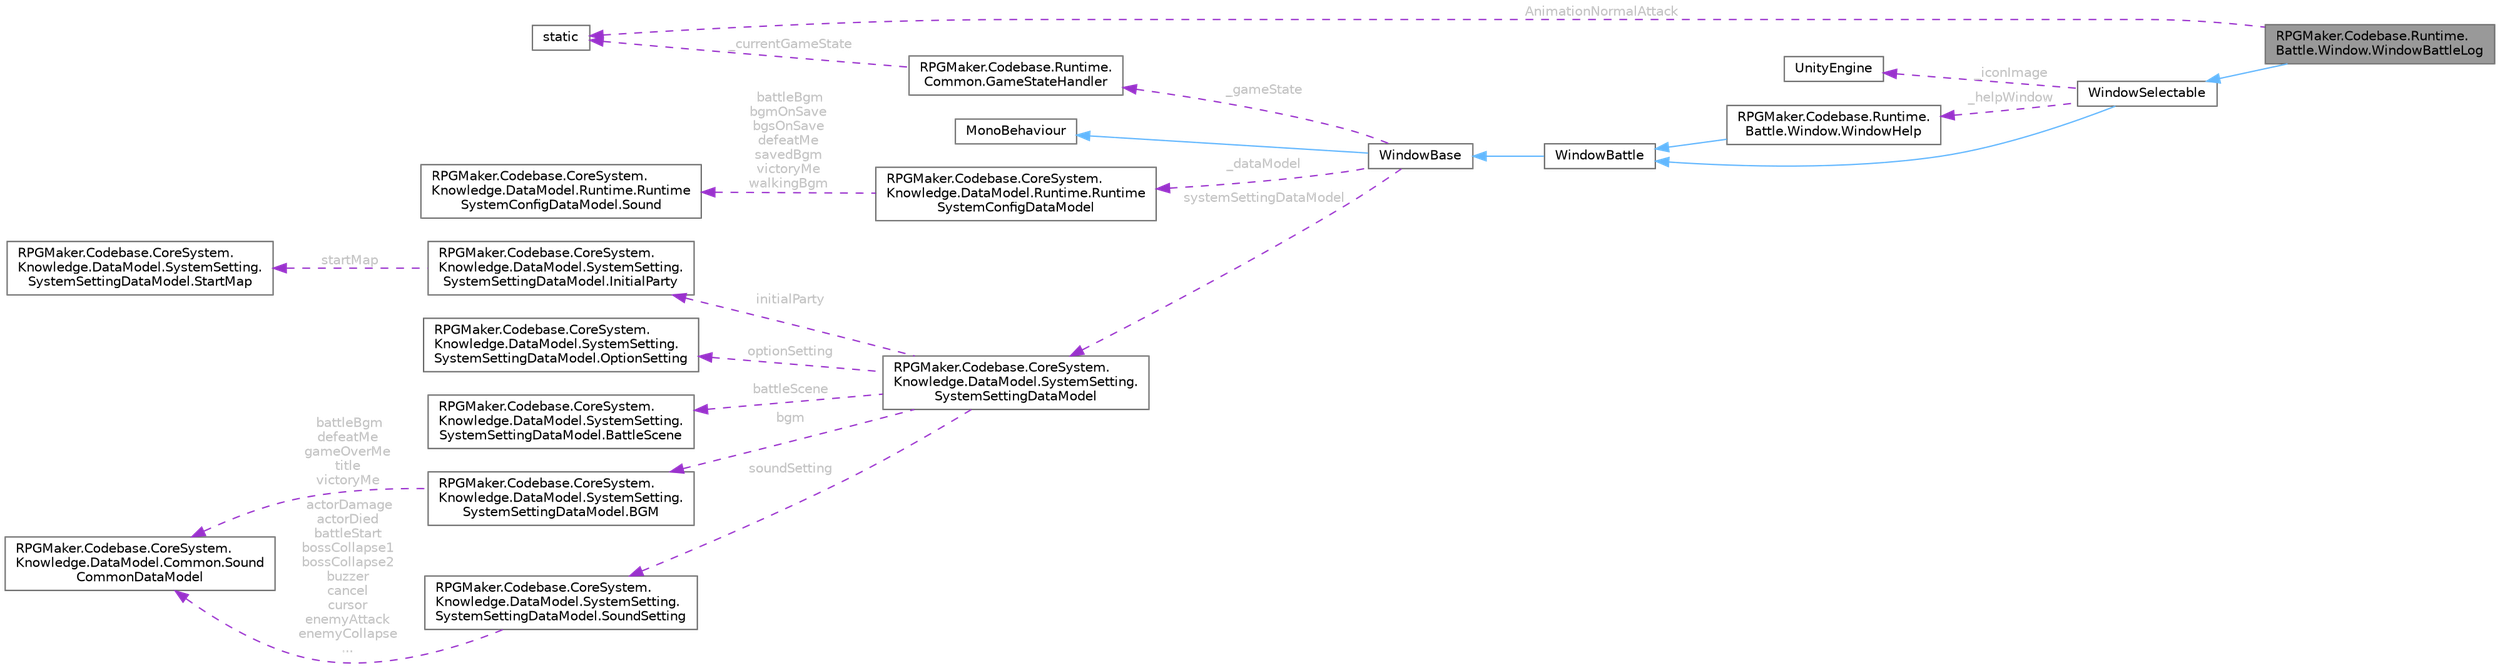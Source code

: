 digraph "RPGMaker.Codebase.Runtime.Battle.Window.WindowBattleLog"
{
 // LATEX_PDF_SIZE
  bgcolor="transparent";
  edge [fontname=Helvetica,fontsize=10,labelfontname=Helvetica,labelfontsize=10];
  node [fontname=Helvetica,fontsize=10,shape=box,height=0.2,width=0.4];
  rankdir="LR";
  Node1 [id="Node000001",label="RPGMaker.Codebase.Runtime.\lBattle.Window.WindowBattleLog",height=0.2,width=0.4,color="gray40", fillcolor="grey60", style="filled", fontcolor="black",tooltip="😁 戦闘ログのウィンドウ このウィンドウのメソッドの多くは、push() によって _methods プロパティに保存され順次実行される メッセージの表示だけではなく、サイドビューのアクションなども処理..."];
  Node2 -> Node1 [id="edge1_Node000001_Node000002",dir="back",color="steelblue1",style="solid",tooltip=" "];
  Node2 [id="Node000002",label="WindowSelectable",height=0.2,width=0.4,color="gray40", fillcolor="white", style="filled",URL="$dd/d48/class_r_p_g_maker_1_1_codebase_1_1_runtime_1_1_battle_1_1_window_1_1_window_selectable.html",tooltip="😁 コマンドカーソルの移動やスクロールを行うウィンドウ"];
  Node3 -> Node2 [id="edge2_Node000002_Node000003",dir="back",color="steelblue1",style="solid",tooltip=" "];
  Node3 [id="Node000003",label="WindowBattle",height=0.2,width=0.4,color="gray40", fillcolor="white", style="filled",URL="$d1/d3a/class_r_p_g_maker_1_1_codebase_1_1_runtime_1_1_battle_1_1_window_1_1_window_battle.html",tooltip="😁 メッセージやステータスなどを描くためのメソッドを多く持つ、ウィンドウオブジェクト MV の Winow_Base Unite では Prefab を利用するため、ほとんどの処理が不要"];
  Node4 -> Node3 [id="edge3_Node000003_Node000004",dir="back",color="steelblue1",style="solid",tooltip=" "];
  Node4 [id="Node000004",label="WindowBase",height=0.2,width=0.4,color="gray40", fillcolor="white", style="filled",URL="$d4/d52/class_r_p_g_maker_1_1_codebase_1_1_runtime_1_1_common_1_1_window_base.html",tooltip="😁 ウィンドウ・ベース"];
  Node5 -> Node4 [id="edge4_Node000004_Node000005",dir="back",color="steelblue1",style="solid",tooltip=" "];
  Node5 [id="Node000005",label="MonoBehaviour",height=0.2,width=0.4,color="gray40", fillcolor="white", style="filled",tooltip=" "];
  Node6 -> Node4 [id="edge5_Node000004_Node000006",dir="back",color="darkorchid3",style="dashed",tooltip=" ",label=" _gameState",fontcolor="grey" ];
  Node6 [id="Node000006",label="RPGMaker.Codebase.Runtime.\lCommon.GameStateHandler",height=0.2,width=0.4,color="gray40", fillcolor="white", style="filled",URL="$de/d2c/class_r_p_g_maker_1_1_codebase_1_1_runtime_1_1_common_1_1_game_state_handler.html",tooltip="😁 ゲーム実行中の、ゲームの状態を保持するクラス"];
  Node7 -> Node6 [id="edge6_Node000006_Node000007",dir="back",color="darkorchid3",style="dashed",tooltip=" ",label=" _currentGameState",fontcolor="grey" ];
  Node7 [id="Node000007",label="static",height=0.2,width=0.4,color="gray40", fillcolor="white", style="filled",tooltip=" "];
  Node8 -> Node4 [id="edge7_Node000004_Node000008",dir="back",color="darkorchid3",style="dashed",tooltip=" ",label=" systemSettingDataModel",fontcolor="grey" ];
  Node8 [id="Node000008",label="RPGMaker.Codebase.CoreSystem.\lKnowledge.DataModel.SystemSetting.\lSystemSettingDataModel",height=0.2,width=0.4,color="gray40", fillcolor="white", style="filled",URL="$d0/dd2/class_r_p_g_maker_1_1_codebase_1_1_core_system_1_1_knowledge_1_1_data_model_1_1_system_setting_1_1_system_setting_data_model.html",tooltip="😁 システム設定データ・モデル"];
  Node9 -> Node8 [id="edge8_Node000008_Node000009",dir="back",color="darkorchid3",style="dashed",tooltip=" ",label=" battleScene",fontcolor="grey" ];
  Node9 [id="Node000009",label="RPGMaker.Codebase.CoreSystem.\lKnowledge.DataModel.SystemSetting.\lSystemSettingDataModel.BattleScene",height=0.2,width=0.4,color="gray40", fillcolor="white", style="filled",URL="$df/d0c/class_r_p_g_maker_1_1_codebase_1_1_core_system_1_1_knowledge_1_1_data_model_1_1_system_setting_17ce0ed53697912195b01e8a552e37932.html",tooltip="😁 戦闘シーン"];
  Node10 -> Node8 [id="edge9_Node000008_Node000010",dir="back",color="darkorchid3",style="dashed",tooltip=" ",label=" bgm",fontcolor="grey" ];
  Node10 [id="Node000010",label="RPGMaker.Codebase.CoreSystem.\lKnowledge.DataModel.SystemSetting.\lSystemSettingDataModel.BGM",height=0.2,width=0.4,color="gray40", fillcolor="white", style="filled",URL="$d8/d7d/class_r_p_g_maker_1_1_codebase_1_1_core_system_1_1_knowledge_1_1_data_model_1_1_system_setting_13c37c0ac7a3e126c1b06c1462a6db3a9.html",tooltip="😁 背景音楽"];
  Node11 -> Node10 [id="edge10_Node000010_Node000011",dir="back",color="darkorchid3",style="dashed",tooltip=" ",label=" battleBgm\ndefeatMe\ngameOverMe\ntitle\nvictoryMe",fontcolor="grey" ];
  Node11 [id="Node000011",label="RPGMaker.Codebase.CoreSystem.\lKnowledge.DataModel.Common.Sound\lCommonDataModel",height=0.2,width=0.4,color="gray40", fillcolor="white", style="filled",URL="$df/dcd/class_r_p_g_maker_1_1_codebase_1_1_core_system_1_1_knowledge_1_1_data_model_1_1_common_1_1_sound_common_data_model.html",tooltip="😁 音共通データ・モデル"];
  Node12 -> Node8 [id="edge11_Node000008_Node000012",dir="back",color="darkorchid3",style="dashed",tooltip=" ",label=" initialParty",fontcolor="grey" ];
  Node12 [id="Node000012",label="RPGMaker.Codebase.CoreSystem.\lKnowledge.DataModel.SystemSetting.\lSystemSettingDataModel.InitialParty",height=0.2,width=0.4,color="gray40", fillcolor="white", style="filled",URL="$dc/dfb/class_r_p_g_maker_1_1_codebase_1_1_core_system_1_1_knowledge_1_1_data_model_1_1_system_setting_1539107dbc80fc9072f4fd2f8782921fe.html",tooltip="😁 初期パーティー"];
  Node13 -> Node12 [id="edge12_Node000012_Node000013",dir="back",color="darkorchid3",style="dashed",tooltip=" ",label=" startMap",fontcolor="grey" ];
  Node13 [id="Node000013",label="RPGMaker.Codebase.CoreSystem.\lKnowledge.DataModel.SystemSetting.\lSystemSettingDataModel.StartMap",height=0.2,width=0.4,color="gray40", fillcolor="white", style="filled",URL="$dd/d74/class_r_p_g_maker_1_1_codebase_1_1_core_system_1_1_knowledge_1_1_data_model_1_1_system_setting_1783ee6b6efe4675c8c39db7c7a3a93f6.html",tooltip="😁 開始マップ"];
  Node14 -> Node8 [id="edge13_Node000008_Node000014",dir="back",color="darkorchid3",style="dashed",tooltip=" ",label=" optionSetting",fontcolor="grey" ];
  Node14 [id="Node000014",label="RPGMaker.Codebase.CoreSystem.\lKnowledge.DataModel.SystemSetting.\lSystemSettingDataModel.OptionSetting",height=0.2,width=0.4,color="gray40", fillcolor="white", style="filled",URL="$d8/d86/class_r_p_g_maker_1_1_codebase_1_1_core_system_1_1_knowledge_1_1_data_model_1_1_system_setting_10d0bcdd35160aa829ac5668189dd2dd2.html",tooltip="😁 オプション設定"];
  Node15 -> Node8 [id="edge14_Node000008_Node000015",dir="back",color="darkorchid3",style="dashed",tooltip=" ",label=" soundSetting",fontcolor="grey" ];
  Node15 [id="Node000015",label="RPGMaker.Codebase.CoreSystem.\lKnowledge.DataModel.SystemSetting.\lSystemSettingDataModel.SoundSetting",height=0.2,width=0.4,color="gray40", fillcolor="white", style="filled",URL="$d9/d59/class_r_p_g_maker_1_1_codebase_1_1_core_system_1_1_knowledge_1_1_data_model_1_1_system_setting_1fc90e68ad3a4642899cf508b2c75ae0f.html",tooltip="😁 音設定"];
  Node11 -> Node15 [id="edge15_Node000015_Node000011",dir="back",color="darkorchid3",style="dashed",tooltip=" ",label=" actorDamage\nactorDied\nbattleStart\nbossCollapse1\nbossCollapse2\nbuzzer\ncancel\ncursor\nenemyAttack\nenemyCollapse\n...",fontcolor="grey" ];
  Node16 -> Node4 [id="edge16_Node000004_Node000016",dir="back",color="darkorchid3",style="dashed",tooltip=" ",label=" _dataModel",fontcolor="grey" ];
  Node16 [id="Node000016",label="RPGMaker.Codebase.CoreSystem.\lKnowledge.DataModel.Runtime.Runtime\lSystemConfigDataModel",height=0.2,width=0.4,color="gray40", fillcolor="white", style="filled",URL="$dc/d28/class_r_p_g_maker_1_1_codebase_1_1_core_system_1_1_knowledge_1_1_data_model_1_1_runtime_1_1_runtime_system_config_data_model.html",tooltip="😁 実行時システム設定データ・モデル"];
  Node17 -> Node16 [id="edge17_Node000016_Node000017",dir="back",color="darkorchid3",style="dashed",tooltip=" ",label=" battleBgm\nbgmOnSave\nbgsOnSave\ndefeatMe\nsavedBgm\nvictoryMe\nwalkingBgm",fontcolor="grey" ];
  Node17 [id="Node000017",label="RPGMaker.Codebase.CoreSystem.\lKnowledge.DataModel.Runtime.Runtime\lSystemConfigDataModel.Sound",height=0.2,width=0.4,color="gray40", fillcolor="white", style="filled",URL="$de/d30/class_r_p_g_maker_1_1_codebase_1_1_core_system_1_1_knowledge_1_1_data_model_1_1_runtime_1_1_runtc183c944cc34eae5d27229c3eef23a60.html",tooltip="😁 音"];
  Node18 -> Node2 [id="edge18_Node000002_Node000018",dir="back",color="darkorchid3",style="dashed",tooltip=" ",label=" _helpWindow",fontcolor="grey" ];
  Node18 [id="Node000018",label="RPGMaker.Codebase.Runtime.\lBattle.Window.WindowHelp",height=0.2,width=0.4,color="gray40", fillcolor="white", style="filled",URL="$d6/d64/class_r_p_g_maker_1_1_codebase_1_1_runtime_1_1_battle_1_1_window_1_1_window_help.html",tooltip="😁 項目が選択された際の解説などを表示するウィンドウ"];
  Node3 -> Node18 [id="edge19_Node000018_Node000003",dir="back",color="steelblue1",style="solid",tooltip=" "];
  Node19 -> Node2 [id="edge20_Node000002_Node000019",dir="back",color="darkorchid3",style="dashed",tooltip=" ",label=" _iconImage",fontcolor="grey" ];
  Node19 [id="Node000019",label="UnityEngine",height=0.2,width=0.4,color="gray40", fillcolor="white", style="filled",tooltip=" "];
  Node7 -> Node1 [id="edge21_Node000001_Node000007",dir="back",color="darkorchid3",style="dashed",tooltip=" ",label=" AnimationNormalAttack",fontcolor="grey" ];
}
